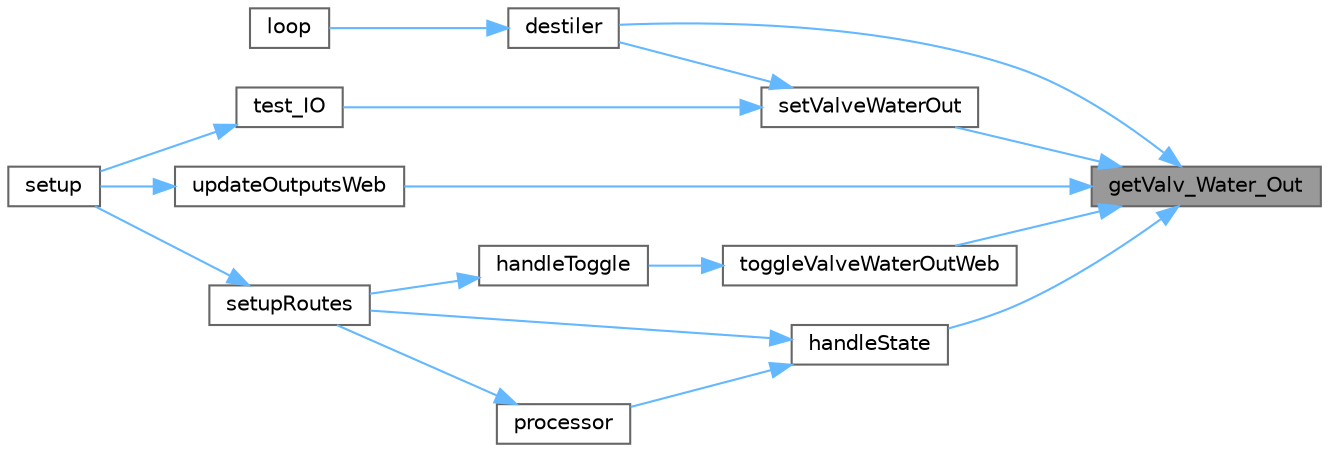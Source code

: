 digraph "getValv_Water_Out"
{
 // LATEX_PDF_SIZE
  bgcolor="transparent";
  edge [fontname=Helvetica,fontsize=10,labelfontname=Helvetica,labelfontsize=10];
  node [fontname=Helvetica,fontsize=10,shape=box,height=0.2,width=0.4];
  rankdir="RL";
  Node1 [id="Node000001",label="getValv_Water_Out",height=0.2,width=0.4,color="gray40", fillcolor="grey60", style="filled", fontcolor="black",tooltip="Get the Valv Water Out object."];
  Node1 -> Node2 [id="edge49_Node000001_Node000002",dir="back",color="steelblue1",style="solid",tooltip=" "];
  Node2 [id="Node000002",label="destiler",height=0.2,width=0.4,color="grey40", fillcolor="white", style="filled",URL="$_a_p___destiler_8cpp.html#a59b4c2612675374aa0a9445d2f49d009",tooltip="APP Header."];
  Node2 -> Node3 [id="edge50_Node000002_Node000003",dir="back",color="steelblue1",style="solid",tooltip=" "];
  Node3 [id="Node000003",label="loop",height=0.2,width=0.4,color="grey40", fillcolor="white", style="filled",URL="$_a_p__main_8cpp.html#a0b33edabd7f1c4e4a0bf32c67269be2f",tooltip="Loop function to run the machine operation."];
  Node1 -> Node4 [id="edge51_Node000001_Node000004",dir="back",color="steelblue1",style="solid",tooltip=" "];
  Node4 [id="Node000004",label="handleState",height=0.2,width=0.4,color="grey40", fillcolor="white", style="filled",URL="$_m_d___web___handlers_8cpp.html#a5f2461b87633880956acaad69733ec8d",tooltip="Handle timer control."];
  Node4 -> Node5 [id="edge52_Node000004_Node000005",dir="back",color="steelblue1",style="solid",tooltip=" "];
  Node5 [id="Node000005",label="processor",height=0.2,width=0.4,color="grey40", fillcolor="white", style="filled",URL="$_m_d___web___handlers_8cpp.html#a0c021f9721c3b479757f8e1b40624b6c",tooltip="Handle toggle."];
  Node5 -> Node6 [id="edge53_Node000005_Node000006",dir="back",color="steelblue1",style="solid",tooltip=" "];
  Node6 [id="Node000006",label="setupRoutes",height=0.2,width=0.4,color="grey40", fillcolor="white", style="filled",URL="$_a_p___web_8cpp.html#a553ce9cca044d40931e5cbe9deb407e4",tooltip="Setup Calls."];
  Node6 -> Node7 [id="edge54_Node000006_Node000007",dir="back",color="steelblue1",style="solid",tooltip=" "];
  Node7 [id="Node000007",label="setup",height=0.2,width=0.4,color="grey40", fillcolor="white", style="filled",URL="$_a_p__main_8cpp.html#a4fc01d736fe50cf5b977f755b675f11d",tooltip="Create a webserver object that listens for HTTP request on port 80."];
  Node4 -> Node6 [id="edge55_Node000004_Node000006",dir="back",color="steelblue1",style="solid",tooltip=" "];
  Node1 -> Node8 [id="edge56_Node000001_Node000008",dir="back",color="steelblue1",style="solid",tooltip=" "];
  Node8 [id="Node000008",label="setValveWaterOut",height=0.2,width=0.4,color="grey40", fillcolor="white", style="filled",URL="$_o_s___g_p_i_o_8cpp.html#abfda791029a2af9523cc59ff44b6c52e",tooltip="Liga/desliga o indicador luminoso da valvula 1."];
  Node8 -> Node2 [id="edge57_Node000008_Node000002",dir="back",color="steelblue1",style="solid",tooltip=" "];
  Node8 -> Node9 [id="edge58_Node000008_Node000009",dir="back",color="steelblue1",style="solid",tooltip=" "];
  Node9 [id="Node000009",label="test_IO",height=0.2,width=0.4,color="grey40", fillcolor="white", style="filled",URL="$_m_d___test___i_os_8cpp.html#a9e210ff652f1bccff9bb78912bd121c1",tooltip="Print number with new line."];
  Node9 -> Node7 [id="edge59_Node000009_Node000007",dir="back",color="steelblue1",style="solid",tooltip=" "];
  Node1 -> Node10 [id="edge60_Node000001_Node000010",dir="back",color="steelblue1",style="solid",tooltip=" "];
  Node10 [id="Node000010",label="toggleValveWaterOutWeb",height=0.2,width=0.4,color="grey40", fillcolor="white", style="filled",URL="$_m_d___web___i_o___mngmnt_8cpp.html#aed9cbec3cbb71c6f6fec13b36223efa3",tooltip="Toggle valve water in."];
  Node10 -> Node11 [id="edge61_Node000010_Node000011",dir="back",color="steelblue1",style="solid",tooltip=" "];
  Node11 [id="Node000011",label="handleToggle",height=0.2,width=0.4,color="grey40", fillcolor="white", style="filled",URL="$_m_d___web___handlers_8cpp.html#ade79ba305a284591f94d9eb3c89718bd",tooltip="Handle state."];
  Node11 -> Node6 [id="edge62_Node000011_Node000006",dir="back",color="steelblue1",style="solid",tooltip=" "];
  Node1 -> Node12 [id="edge63_Node000001_Node000012",dir="back",color="steelblue1",style="solid",tooltip=" "];
  Node12 [id="Node000012",label="updateOutputsWeb",height=0.2,width=0.4,color="grey40", fillcolor="white", style="filled",URL="$_m_d___web___i_o___mngmnt_8cpp.html#a76f121aef723f8209031f700a1cf5a61",tooltip="Mode management."];
  Node12 -> Node7 [id="edge64_Node000012_Node000007",dir="back",color="steelblue1",style="solid",tooltip=" "];
}

